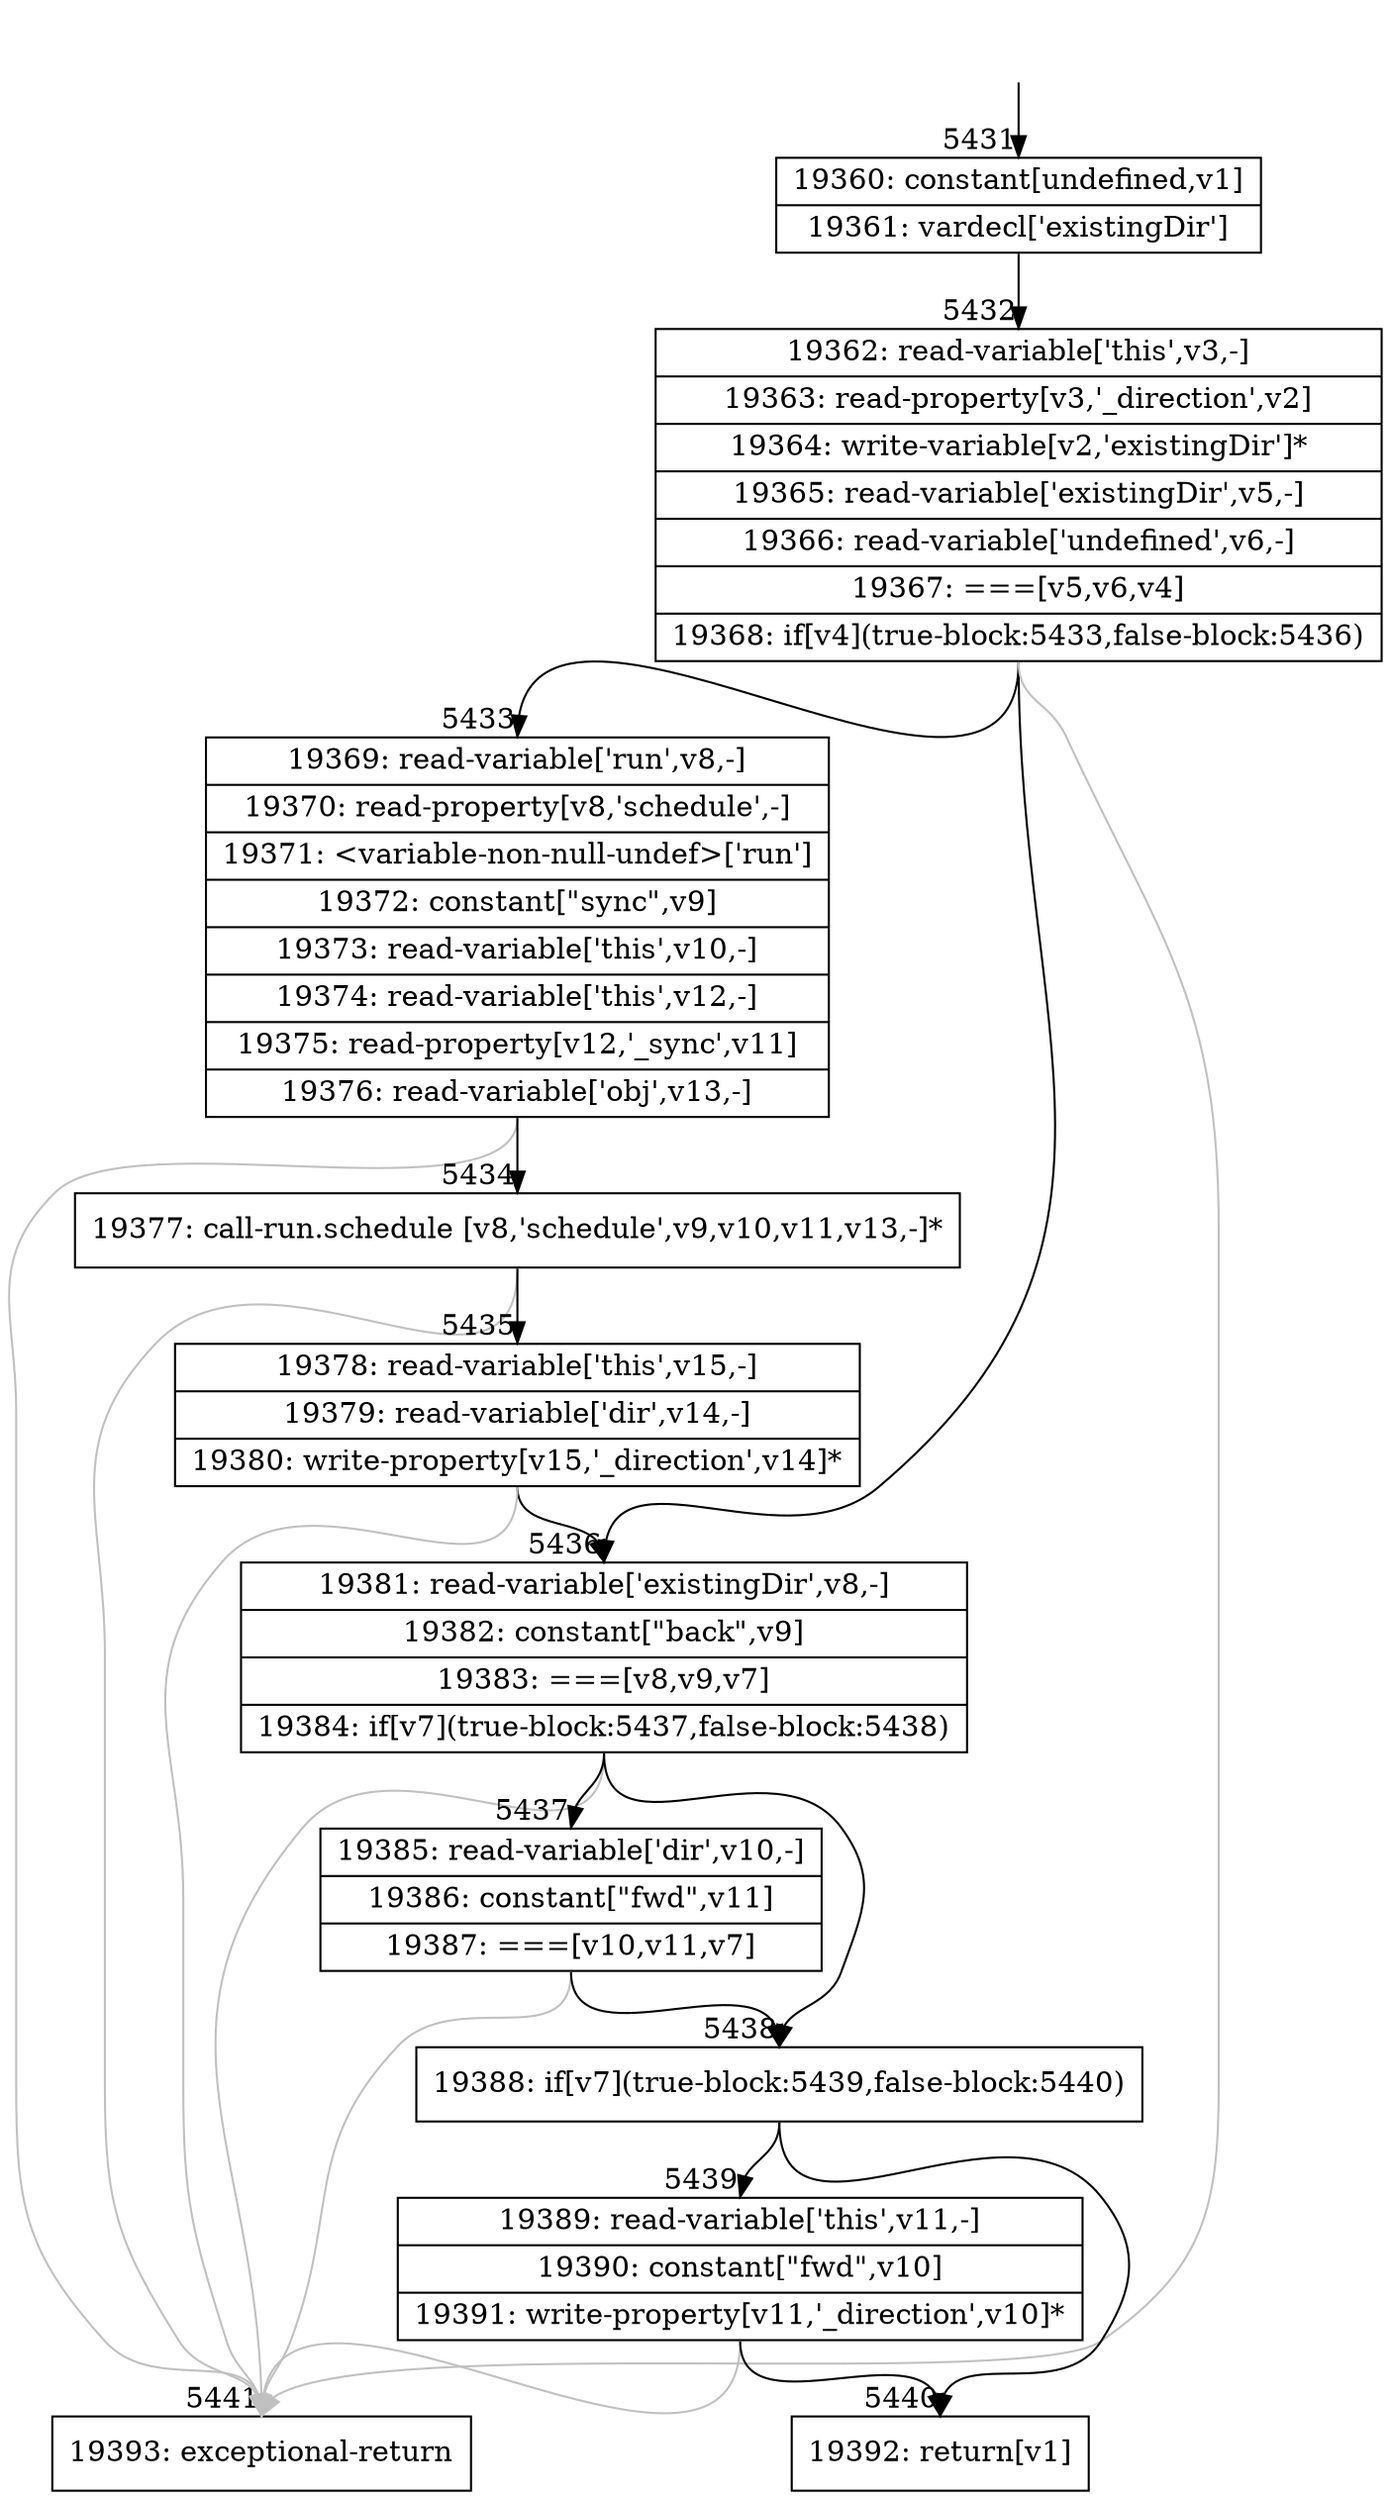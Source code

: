 digraph {
rankdir="TD"
BB_entry437[shape=none,label=""];
BB_entry437 -> BB5431 [tailport=s, headport=n, headlabel="    5431"]
BB5431 [shape=record label="{19360: constant[undefined,v1]|19361: vardecl['existingDir']}" ] 
BB5431 -> BB5432 [tailport=s, headport=n, headlabel="      5432"]
BB5432 [shape=record label="{19362: read-variable['this',v3,-]|19363: read-property[v3,'_direction',v2]|19364: write-variable[v2,'existingDir']*|19365: read-variable['existingDir',v5,-]|19366: read-variable['undefined',v6,-]|19367: ===[v5,v6,v4]|19368: if[v4](true-block:5433,false-block:5436)}" ] 
BB5432 -> BB5433 [tailport=s, headport=n, headlabel="      5433"]
BB5432 -> BB5436 [tailport=s, headport=n, headlabel="      5436"]
BB5432 -> BB5441 [tailport=s, headport=n, color=gray, headlabel="      5441"]
BB5433 [shape=record label="{19369: read-variable['run',v8,-]|19370: read-property[v8,'schedule',-]|19371: \<variable-non-null-undef\>['run']|19372: constant[\"sync\",v9]|19373: read-variable['this',v10,-]|19374: read-variable['this',v12,-]|19375: read-property[v12,'_sync',v11]|19376: read-variable['obj',v13,-]}" ] 
BB5433 -> BB5434 [tailport=s, headport=n, headlabel="      5434"]
BB5433 -> BB5441 [tailport=s, headport=n, color=gray]
BB5434 [shape=record label="{19377: call-run.schedule [v8,'schedule',v9,v10,v11,v13,-]*}" ] 
BB5434 -> BB5435 [tailport=s, headport=n, headlabel="      5435"]
BB5434 -> BB5441 [tailport=s, headport=n, color=gray]
BB5435 [shape=record label="{19378: read-variable['this',v15,-]|19379: read-variable['dir',v14,-]|19380: write-property[v15,'_direction',v14]*}" ] 
BB5435 -> BB5436 [tailport=s, headport=n]
BB5435 -> BB5441 [tailport=s, headport=n, color=gray]
BB5436 [shape=record label="{19381: read-variable['existingDir',v8,-]|19382: constant[\"back\",v9]|19383: ===[v8,v9,v7]|19384: if[v7](true-block:5437,false-block:5438)}" ] 
BB5436 -> BB5438 [tailport=s, headport=n, headlabel="      5438"]
BB5436 -> BB5437 [tailport=s, headport=n, headlabel="      5437"]
BB5436 -> BB5441 [tailport=s, headport=n, color=gray]
BB5437 [shape=record label="{19385: read-variable['dir',v10,-]|19386: constant[\"fwd\",v11]|19387: ===[v10,v11,v7]}" ] 
BB5437 -> BB5438 [tailport=s, headport=n]
BB5437 -> BB5441 [tailport=s, headport=n, color=gray]
BB5438 [shape=record label="{19388: if[v7](true-block:5439,false-block:5440)}" ] 
BB5438 -> BB5439 [tailport=s, headport=n, headlabel="      5439"]
BB5438 -> BB5440 [tailport=s, headport=n, headlabel="      5440"]
BB5439 [shape=record label="{19389: read-variable['this',v11,-]|19390: constant[\"fwd\",v10]|19391: write-property[v11,'_direction',v10]*}" ] 
BB5439 -> BB5440 [tailport=s, headport=n]
BB5439 -> BB5441 [tailport=s, headport=n, color=gray]
BB5440 [shape=record label="{19392: return[v1]}" ] 
BB5441 [shape=record label="{19393: exceptional-return}" ] 
//#$~ 9864
}
